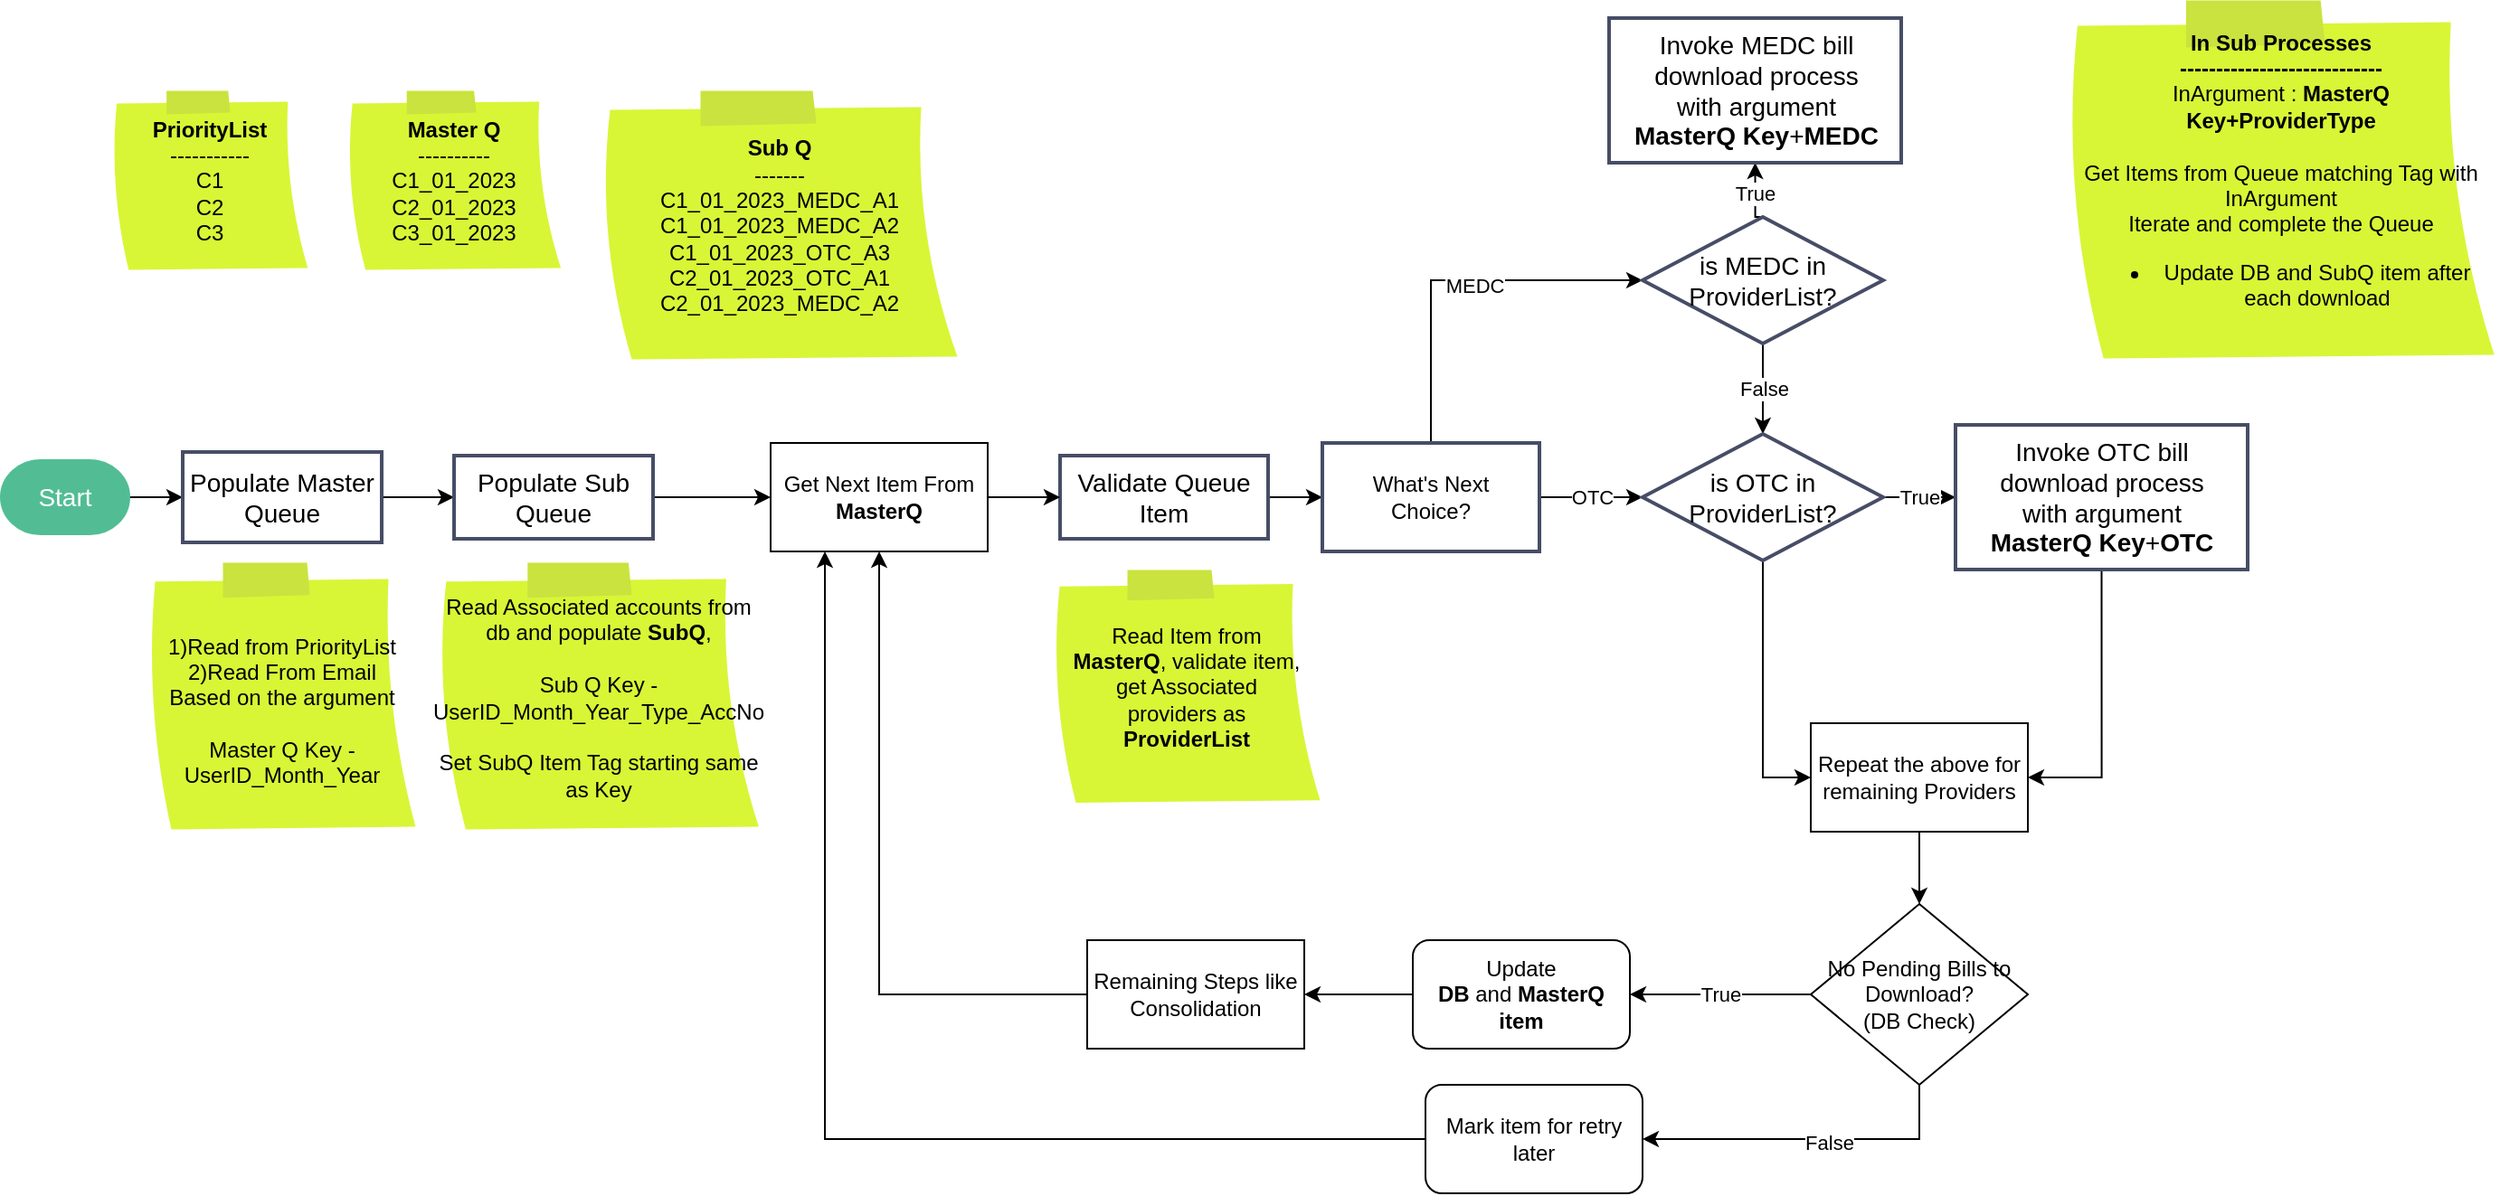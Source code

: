 <mxfile version="20.8.5" type="github">
  <diagram id="8fwQue622_lrpJ2JNK0t" name="Page-1">
    <mxGraphModel dx="2284" dy="756" grid="1" gridSize="10" guides="1" tooltips="1" connect="1" arrows="1" fold="1" page="1" pageScale="1" pageWidth="850" pageHeight="1100" math="0" shadow="0">
      <root>
        <mxCell id="0" />
        <mxCell id="1" parent="0" />
        <mxCell id="SF89tTnGyxcnFl5orWCE-2" value="&lt;b&gt;PriorityList&lt;/b&gt;&lt;br&gt;-----------&lt;br&gt;C1&lt;br&gt;C2&lt;br&gt;C3" style="spacingLeft=10;spacingRight=10;shape=mxgraph.mockup.text.stickyNote2;zwfType=stickyShape;strokeWidth=0;strokeColor=#CAE33E;fillColor=#D8F636;whiteSpace=wrap;html=1;" parent="1" vertex="1">
          <mxGeometry x="60" y="70" width="110" height="100" as="geometry" />
        </mxCell>
        <mxCell id="SF89tTnGyxcnFl5orWCE-3" value="&lt;b&gt;Master Q&lt;/b&gt;&lt;br&gt;----------&lt;br&gt;C1_01_2023&lt;br&gt;C2_01_2023&lt;br&gt;C3_01_2023" style="spacingLeft=10;spacingRight=10;shape=mxgraph.mockup.text.stickyNote2;zwfType=stickyShape;strokeWidth=0;strokeColor=#CAE33E;fillColor=#D8F636;whiteSpace=wrap;html=1;" parent="1" vertex="1">
          <mxGeometry x="190" y="70" width="120" height="100" as="geometry" />
        </mxCell>
        <mxCell id="SF89tTnGyxcnFl5orWCE-4" value="&lt;b&gt;Sub Q&lt;/b&gt;&lt;br&gt;-------&lt;br&gt;C1_01_2023_MEDC_A1&lt;br&gt;C1_01_2023_MEDC_A2&lt;br&gt;C1_01_2023_OTC_A3&lt;br&gt;C2_01_2023_OTC_A1&lt;br&gt;C2_01_2023_MEDC_A2" style="spacingLeft=10;spacingRight=10;shape=mxgraph.mockup.text.stickyNote2;zwfType=stickyShape;strokeWidth=0;strokeColor=#CAE33E;fillColor=#D8F636;whiteSpace=wrap;html=1;" parent="1" vertex="1">
          <mxGeometry x="330" y="70" width="200" height="150" as="geometry" />
        </mxCell>
        <mxCell id="BfOnNY_YY4qrmuT2SfUB-1" style="edgeStyle=orthogonalEdgeStyle;rounded=0;orthogonalLoop=1;jettySize=auto;html=1;exitX=1;exitY=0.5;exitDx=0;exitDy=0;exitPerimeter=0;entryX=0;entryY=0.5;entryDx=0;entryDy=0;" edge="1" parent="1" source="SF89tTnGyxcnFl5orWCE-5" target="SF89tTnGyxcnFl5orWCE-6">
          <mxGeometry relative="1" as="geometry" />
        </mxCell>
        <mxCell id="SF89tTnGyxcnFl5orWCE-5" value="Start" style="fontSize=14;zwfType=basicShape;strokeWidth=2;html=1;shape=mxgraph.flowchart.terminator;whiteSpace=wrap;strokeColor=#52BD94;fontColor=#FFFFFF;fillColor=#52BD94;" parent="1" vertex="1">
          <mxGeometry y="275" width="70" height="40" as="geometry" />
        </mxCell>
        <mxCell id="BfOnNY_YY4qrmuT2SfUB-2" style="edgeStyle=orthogonalEdgeStyle;rounded=0;orthogonalLoop=1;jettySize=auto;html=1;exitX=1;exitY=0.5;exitDx=0;exitDy=0;entryX=0;entryY=0.5;entryDx=0;entryDy=0;" edge="1" parent="1" source="SF89tTnGyxcnFl5orWCE-6" target="SF89tTnGyxcnFl5orWCE-7">
          <mxGeometry relative="1" as="geometry" />
        </mxCell>
        <mxCell id="SF89tTnGyxcnFl5orWCE-6" value="Populate Master Queue" style="fontSize=14;zwfType=basicShape;rounded=0;strokeWidth=2;strokeColor=#474D66;whiteSpace=wrap;html=1;" parent="1" vertex="1">
          <mxGeometry x="100" y="270" width="110" height="50" as="geometry" />
        </mxCell>
        <mxCell id="BfOnNY_YY4qrmuT2SfUB-15" style="edgeStyle=orthogonalEdgeStyle;rounded=0;orthogonalLoop=1;jettySize=auto;html=1;exitX=1;exitY=0.5;exitDx=0;exitDy=0;entryX=0;entryY=0.5;entryDx=0;entryDy=0;" edge="1" parent="1" source="SF89tTnGyxcnFl5orWCE-7" target="BfOnNY_YY4qrmuT2SfUB-11">
          <mxGeometry relative="1" as="geometry" />
        </mxCell>
        <mxCell id="SF89tTnGyxcnFl5orWCE-7" value="Populate Sub Queue" style="fontSize=14;zwfType=basicShape;rounded=0;strokeWidth=2;strokeColor=#474D66;whiteSpace=wrap;html=1;" parent="1" vertex="1">
          <mxGeometry x="250" y="272" width="110" height="46" as="geometry" />
        </mxCell>
        <mxCell id="SF89tTnGyxcnFl5orWCE-8" value="&lt;br&gt;1)Read from PriorityList&lt;br&gt;2)Read From Email&lt;br&gt;Based on the argument&lt;br&gt;&lt;br&gt;Master Q Key - UserID_Month_Year" style="spacingLeft=10;spacingRight=10;shape=mxgraph.mockup.text.stickyNote2;zwfType=stickyShape;strokeWidth=0;strokeColor=#CAE33E;fillColor=#D8F636;whiteSpace=wrap;html=1;" parent="1" vertex="1">
          <mxGeometry x="80" y="331" width="150" height="149" as="geometry" />
        </mxCell>
        <mxCell id="SF89tTnGyxcnFl5orWCE-9" value="Read Associated accounts from db and populate &lt;b&gt;SubQ&lt;/b&gt;,&lt;br&gt;&amp;nbsp;&lt;br&gt;Sub Q Key -&lt;br&gt;UserID_Month_Year_Type_AccNo&lt;br&gt;&lt;br&gt;Set SubQ Item Tag starting same as Key" style="spacingLeft=10;spacingRight=10;shape=mxgraph.mockup.text.stickyNote2;zwfType=stickyShape;strokeWidth=0;strokeColor=#CAE33E;fillColor=#D8F636;whiteSpace=wrap;html=1;" parent="1" vertex="1">
          <mxGeometry x="240" y="331" width="180" height="149" as="geometry" />
        </mxCell>
        <mxCell id="SF89tTnGyxcnFl5orWCE-19" value="" style="edgeStyle=orthogonalEdgeStyle;rounded=0;orthogonalLoop=1;jettySize=auto;html=1;" parent="1" source="SF89tTnGyxcnFl5orWCE-13" target="SF89tTnGyxcnFl5orWCE-15" edge="1">
          <mxGeometry relative="1" as="geometry" />
        </mxCell>
        <mxCell id="SF89tTnGyxcnFl5orWCE-13" value="Validate Queue Item" style="fontSize=14;zwfType=basicShape;rounded=0;strokeWidth=2;strokeColor=#474D66;whiteSpace=wrap;html=1;" parent="1" vertex="1">
          <mxGeometry x="585" y="272" width="115" height="46" as="geometry" />
        </mxCell>
        <mxCell id="SF89tTnGyxcnFl5orWCE-14" value="Read Item from &lt;b&gt;MasterQ&lt;/b&gt;, validate item, get Associated providers as &lt;b&gt;ProviderList&lt;/b&gt;" style="spacingLeft=10;spacingRight=10;shape=mxgraph.mockup.text.stickyNote2;zwfType=stickyShape;strokeWidth=0;strokeColor=#CAE33E;fillColor=#D8F636;whiteSpace=wrap;html=1;" parent="1" vertex="1">
          <mxGeometry x="580" y="335" width="150" height="130" as="geometry" />
        </mxCell>
        <mxCell id="SF89tTnGyxcnFl5orWCE-20" style="edgeStyle=orthogonalEdgeStyle;rounded=0;orthogonalLoop=1;jettySize=auto;html=1;exitX=0.5;exitY=0;exitDx=0;exitDy=0;entryX=0;entryY=0.5;entryDx=0;entryDy=0;" parent="1" source="SF89tTnGyxcnFl5orWCE-15" target="SF89tTnGyxcnFl5orWCE-16" edge="1">
          <mxGeometry relative="1" as="geometry" />
        </mxCell>
        <mxCell id="SF89tTnGyxcnFl5orWCE-22" value="MEDC" style="edgeLabel;html=1;align=center;verticalAlign=middle;resizable=0;points=[];" parent="SF89tTnGyxcnFl5orWCE-20" vertex="1" connectable="0">
          <mxGeometry x="0.103" y="-3" relative="1" as="geometry">
            <mxPoint as="offset" />
          </mxGeometry>
        </mxCell>
        <mxCell id="SF89tTnGyxcnFl5orWCE-24" value="OTC" style="edgeStyle=orthogonalEdgeStyle;rounded=0;orthogonalLoop=1;jettySize=auto;html=1;exitX=1;exitY=0.5;exitDx=0;exitDy=0;entryX=0;entryY=0.5;entryDx=0;entryDy=0;" parent="1" source="SF89tTnGyxcnFl5orWCE-15" target="SF89tTnGyxcnFl5orWCE-23" edge="1">
          <mxGeometry relative="1" as="geometry" />
        </mxCell>
        <mxCell id="SF89tTnGyxcnFl5orWCE-15" value="What&#39;s Next&lt;br&gt;Choice?" style="zwfType=basicShape;rounded=0;strokeWidth=2;strokeColor=#474D66;whiteSpace=wrap;html=1;" parent="1" vertex="1">
          <mxGeometry x="730" y="265" width="120" height="60" as="geometry" />
        </mxCell>
        <mxCell id="SF89tTnGyxcnFl5orWCE-21" value="True" style="edgeStyle=orthogonalEdgeStyle;rounded=0;orthogonalLoop=1;jettySize=auto;html=1;exitX=0.5;exitY=0;exitDx=0;exitDy=0;entryX=0.5;entryY=1;entryDx=0;entryDy=0;" parent="1" source="SF89tTnGyxcnFl5orWCE-16" target="SF89tTnGyxcnFl5orWCE-17" edge="1">
          <mxGeometry relative="1" as="geometry" />
        </mxCell>
        <mxCell id="SF89tTnGyxcnFl5orWCE-25" value="False" style="edgeStyle=orthogonalEdgeStyle;rounded=0;orthogonalLoop=1;jettySize=auto;html=1;exitX=0.5;exitY=1;exitDx=0;exitDy=0;entryX=0.5;entryY=0;entryDx=0;entryDy=0;" parent="1" source="SF89tTnGyxcnFl5orWCE-16" target="SF89tTnGyxcnFl5orWCE-23" edge="1">
          <mxGeometry relative="1" as="geometry" />
        </mxCell>
        <mxCell id="SF89tTnGyxcnFl5orWCE-16" value="is MEDC in ProviderList?" style="fontSize=14;spacingLeft=10;spacingRight=10;zwfType=basicShape;strokeWidth=2;rhombus;whiteSpace=wrap;html=1;strokeColor=#474D66;" parent="1" vertex="1">
          <mxGeometry x="907" y="140" width="133" height="70" as="geometry" />
        </mxCell>
        <mxCell id="SF89tTnGyxcnFl5orWCE-17" value="Invoke MEDC bill download process with argument &lt;b&gt;MasterQ Key&lt;/b&gt;+&lt;b&gt;MEDC&lt;/b&gt;" style="fontSize=14;spacingLeft=10;spacingRight=10;zwfType=basicShape;rounded=0;strokeWidth=2;strokeColor=#474D66;whiteSpace=wrap;html=1;" parent="1" vertex="1">
          <mxGeometry x="888.5" y="30" width="161.5" height="80" as="geometry" />
        </mxCell>
        <mxCell id="SF89tTnGyxcnFl5orWCE-28" value="True" style="edgeStyle=orthogonalEdgeStyle;rounded=0;orthogonalLoop=1;jettySize=auto;html=1;exitX=1;exitY=0.5;exitDx=0;exitDy=0;entryX=0;entryY=0.5;entryDx=0;entryDy=0;" parent="1" source="SF89tTnGyxcnFl5orWCE-23" target="SF89tTnGyxcnFl5orWCE-26" edge="1">
          <mxGeometry relative="1" as="geometry" />
        </mxCell>
        <mxCell id="BfOnNY_YY4qrmuT2SfUB-5" style="edgeStyle=orthogonalEdgeStyle;rounded=0;orthogonalLoop=1;jettySize=auto;html=1;exitX=0.5;exitY=1;exitDx=0;exitDy=0;entryX=0;entryY=0.5;entryDx=0;entryDy=0;" edge="1" parent="1" source="SF89tTnGyxcnFl5orWCE-23" target="BfOnNY_YY4qrmuT2SfUB-4">
          <mxGeometry relative="1" as="geometry" />
        </mxCell>
        <mxCell id="SF89tTnGyxcnFl5orWCE-23" value="is OTC in ProviderList?" style="fontSize=14;spacingLeft=10;spacingRight=10;zwfType=basicShape;strokeWidth=2;rhombus;whiteSpace=wrap;html=1;strokeColor=#474D66;" parent="1" vertex="1">
          <mxGeometry x="907" y="260" width="133" height="70" as="geometry" />
        </mxCell>
        <mxCell id="BfOnNY_YY4qrmuT2SfUB-6" style="edgeStyle=orthogonalEdgeStyle;rounded=0;orthogonalLoop=1;jettySize=auto;html=1;exitX=0.5;exitY=1;exitDx=0;exitDy=0;entryX=1;entryY=0.5;entryDx=0;entryDy=0;" edge="1" parent="1" source="SF89tTnGyxcnFl5orWCE-26" target="BfOnNY_YY4qrmuT2SfUB-4">
          <mxGeometry relative="1" as="geometry" />
        </mxCell>
        <mxCell id="SF89tTnGyxcnFl5orWCE-26" value="Invoke OTC bill download process with argument &lt;b&gt;MasterQ Key&lt;/b&gt;+&lt;b&gt;OTC&lt;/b&gt;" style="fontSize=14;spacingLeft=10;spacingRight=10;zwfType=basicShape;rounded=0;strokeWidth=2;strokeColor=#474D66;whiteSpace=wrap;html=1;" parent="1" vertex="1">
          <mxGeometry x="1080" y="255" width="161.5" height="80" as="geometry" />
        </mxCell>
        <mxCell id="BfOnNY_YY4qrmuT2SfUB-8" style="edgeStyle=orthogonalEdgeStyle;rounded=0;orthogonalLoop=1;jettySize=auto;html=1;exitX=0.5;exitY=1;exitDx=0;exitDy=0;entryX=0.5;entryY=0;entryDx=0;entryDy=0;" edge="1" parent="1" source="BfOnNY_YY4qrmuT2SfUB-4" target="BfOnNY_YY4qrmuT2SfUB-7">
          <mxGeometry relative="1" as="geometry" />
        </mxCell>
        <mxCell id="BfOnNY_YY4qrmuT2SfUB-4" value="Repeat the above for remaining Providers" style="rounded=0;whiteSpace=wrap;html=1;" vertex="1" parent="1">
          <mxGeometry x="1000" y="420" width="120" height="60" as="geometry" />
        </mxCell>
        <mxCell id="BfOnNY_YY4qrmuT2SfUB-10" value="True" style="edgeStyle=orthogonalEdgeStyle;rounded=0;orthogonalLoop=1;jettySize=auto;html=1;exitX=0;exitY=0.5;exitDx=0;exitDy=0;entryX=1;entryY=0.5;entryDx=0;entryDy=0;" edge="1" parent="1" source="BfOnNY_YY4qrmuT2SfUB-7" target="BfOnNY_YY4qrmuT2SfUB-9">
          <mxGeometry relative="1" as="geometry" />
        </mxCell>
        <mxCell id="BfOnNY_YY4qrmuT2SfUB-20" style="edgeStyle=orthogonalEdgeStyle;rounded=0;orthogonalLoop=1;jettySize=auto;html=1;exitX=0.5;exitY=1;exitDx=0;exitDy=0;" edge="1" parent="1" source="BfOnNY_YY4qrmuT2SfUB-7" target="BfOnNY_YY4qrmuT2SfUB-19">
          <mxGeometry relative="1" as="geometry" />
        </mxCell>
        <mxCell id="BfOnNY_YY4qrmuT2SfUB-22" value="False" style="edgeLabel;html=1;align=center;verticalAlign=middle;resizable=0;points=[];" vertex="1" connectable="0" parent="BfOnNY_YY4qrmuT2SfUB-20">
          <mxGeometry x="-0.126" y="2" relative="1" as="geometry">
            <mxPoint as="offset" />
          </mxGeometry>
        </mxCell>
        <mxCell id="BfOnNY_YY4qrmuT2SfUB-7" value="No Pending Bills to Download?&lt;br&gt;(DB Check)" style="rhombus;whiteSpace=wrap;html=1;" vertex="1" parent="1">
          <mxGeometry x="1000" y="520" width="120" height="100" as="geometry" />
        </mxCell>
        <mxCell id="BfOnNY_YY4qrmuT2SfUB-17" style="edgeStyle=orthogonalEdgeStyle;rounded=0;orthogonalLoop=1;jettySize=auto;html=1;exitX=0;exitY=0.5;exitDx=0;exitDy=0;entryX=1;entryY=0.5;entryDx=0;entryDy=0;" edge="1" parent="1" source="BfOnNY_YY4qrmuT2SfUB-9" target="BfOnNY_YY4qrmuT2SfUB-16">
          <mxGeometry relative="1" as="geometry" />
        </mxCell>
        <mxCell id="BfOnNY_YY4qrmuT2SfUB-9" value="Update &lt;b&gt;DB&lt;/b&gt;&amp;nbsp;and&amp;nbsp;&lt;b&gt;MasterQ item&lt;/b&gt;" style="rounded=1;whiteSpace=wrap;html=1;" vertex="1" parent="1">
          <mxGeometry x="780" y="540" width="120" height="60" as="geometry" />
        </mxCell>
        <mxCell id="BfOnNY_YY4qrmuT2SfUB-14" style="edgeStyle=orthogonalEdgeStyle;rounded=0;orthogonalLoop=1;jettySize=auto;html=1;exitX=1;exitY=0.5;exitDx=0;exitDy=0;" edge="1" parent="1" source="BfOnNY_YY4qrmuT2SfUB-11" target="SF89tTnGyxcnFl5orWCE-13">
          <mxGeometry relative="1" as="geometry" />
        </mxCell>
        <mxCell id="BfOnNY_YY4qrmuT2SfUB-11" value="Get Next Item From &lt;b&gt;MasterQ&lt;/b&gt;" style="rounded=0;whiteSpace=wrap;html=1;" vertex="1" parent="1">
          <mxGeometry x="425" y="265" width="120" height="60" as="geometry" />
        </mxCell>
        <mxCell id="BfOnNY_YY4qrmuT2SfUB-18" style="edgeStyle=orthogonalEdgeStyle;rounded=0;orthogonalLoop=1;jettySize=auto;html=1;exitX=0;exitY=0.5;exitDx=0;exitDy=0;entryX=0.5;entryY=1;entryDx=0;entryDy=0;" edge="1" parent="1" source="BfOnNY_YY4qrmuT2SfUB-16" target="BfOnNY_YY4qrmuT2SfUB-11">
          <mxGeometry relative="1" as="geometry" />
        </mxCell>
        <mxCell id="BfOnNY_YY4qrmuT2SfUB-16" value="Remaining Steps like Consolidation" style="rounded=0;whiteSpace=wrap;html=1;" vertex="1" parent="1">
          <mxGeometry x="600" y="540" width="120" height="60" as="geometry" />
        </mxCell>
        <mxCell id="BfOnNY_YY4qrmuT2SfUB-21" style="edgeStyle=orthogonalEdgeStyle;rounded=0;orthogonalLoop=1;jettySize=auto;html=1;exitX=0;exitY=0.5;exitDx=0;exitDy=0;entryX=0.25;entryY=1;entryDx=0;entryDy=0;" edge="1" parent="1" source="BfOnNY_YY4qrmuT2SfUB-19" target="BfOnNY_YY4qrmuT2SfUB-11">
          <mxGeometry relative="1" as="geometry" />
        </mxCell>
        <mxCell id="BfOnNY_YY4qrmuT2SfUB-19" value="Mark item for retry later" style="rounded=1;whiteSpace=wrap;html=1;" vertex="1" parent="1">
          <mxGeometry x="787" y="620" width="120" height="60" as="geometry" />
        </mxCell>
        <mxCell id="BfOnNY_YY4qrmuT2SfUB-23" value="&lt;b&gt;In Sub Processes&lt;/b&gt;&lt;br&gt;&lt;b&gt;----------------------------&lt;/b&gt;&lt;br&gt;InArgument : &lt;b&gt;MasterQ Key+ProviderType&lt;/b&gt;&lt;br&gt;&lt;br&gt;Get Items from Queue matching Tag with InArgument&lt;br&gt;Iterate and complete the Queue&lt;br&gt;&lt;ul&gt;&lt;li&gt;Update DB and SubQ item after each download&lt;/li&gt;&lt;/ul&gt;" style="spacingLeft=10;spacingRight=10;shape=mxgraph.mockup.text.stickyNote2;zwfType=stickyShape;strokeWidth=0;strokeColor=#CAE33E;fillColor=#D8F636;whiteSpace=wrap;html=1;" vertex="1" parent="1">
          <mxGeometry x="1140" y="20" width="240" height="200" as="geometry" />
        </mxCell>
      </root>
    </mxGraphModel>
  </diagram>
</mxfile>

